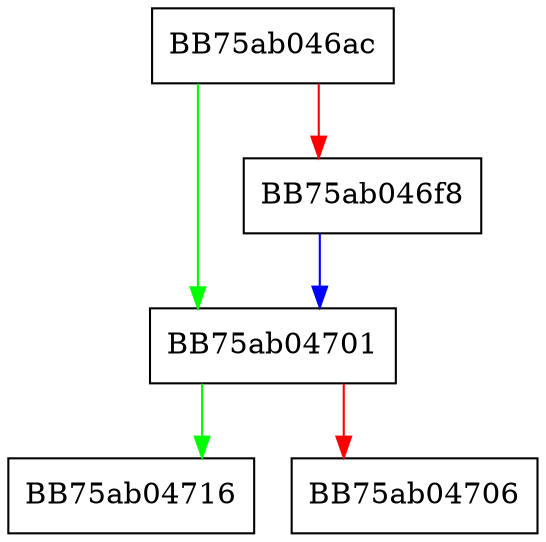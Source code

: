 digraph LoadHeader {
  node [shape="box"];
  graph [splines=ortho];
  BB75ab046ac -> BB75ab04701 [color="green"];
  BB75ab046ac -> BB75ab046f8 [color="red"];
  BB75ab046f8 -> BB75ab04701 [color="blue"];
  BB75ab04701 -> BB75ab04716 [color="green"];
  BB75ab04701 -> BB75ab04706 [color="red"];
}